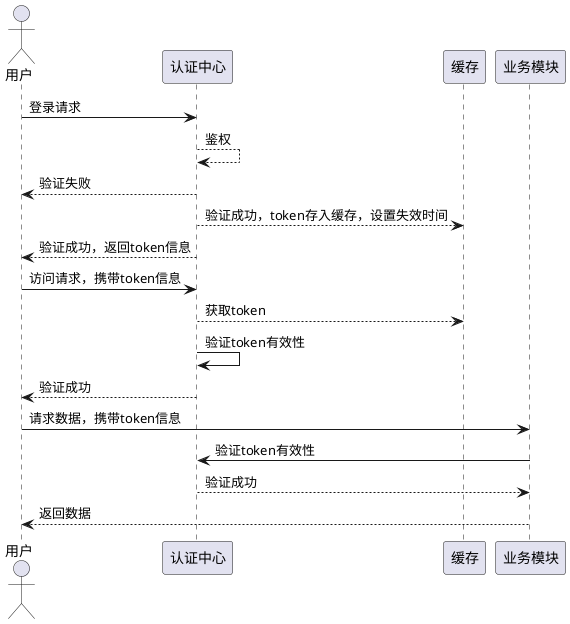 @startuml
actor 用户 as 用户

用户 -> 认证中心: 登录请求
认证中心 --> 认证中心: 鉴权
认证中心 --> 用户: 验证失败
认证中心 --> 缓存: 验证成功，token存入缓存，设置失效时间
认证中心 --> 用户: 验证成功，返回token信息
用户 -> 认证中心: 访问请求，携带token信息
认证中心 --> 缓存: 获取token
认证中心 -> 认证中心: 验证token有效性
认证中心 --> 用户: 验证成功
用户 -> 业务模块: 请求数据，携带token信息
业务模块 -> 认证中心: 验证token有效性
认证中心 --> 业务模块: 验证成功
业务模块 --> 用户: 返回数据
@enduml
